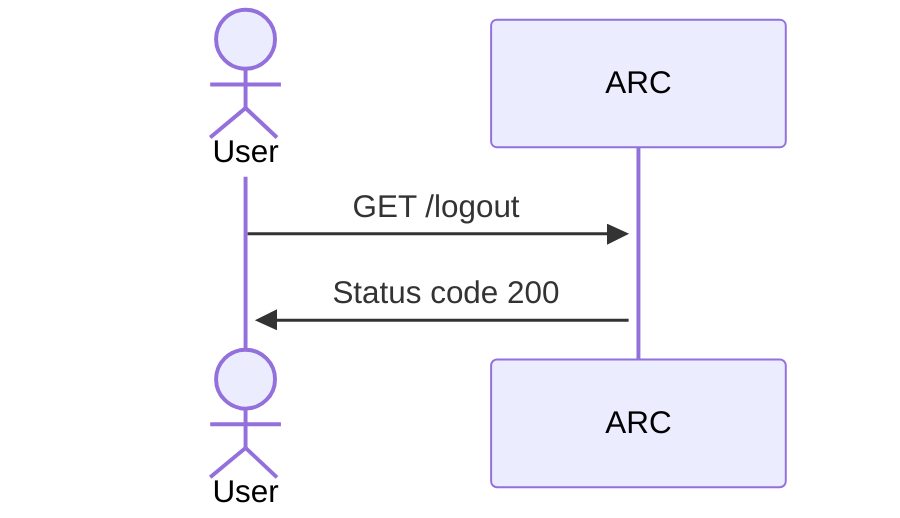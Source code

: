 sequenceDiagram

    actor User
    participant ARC

    User ->>+ ARC: GET /logout
    ARC ->>+ User: Status code 200